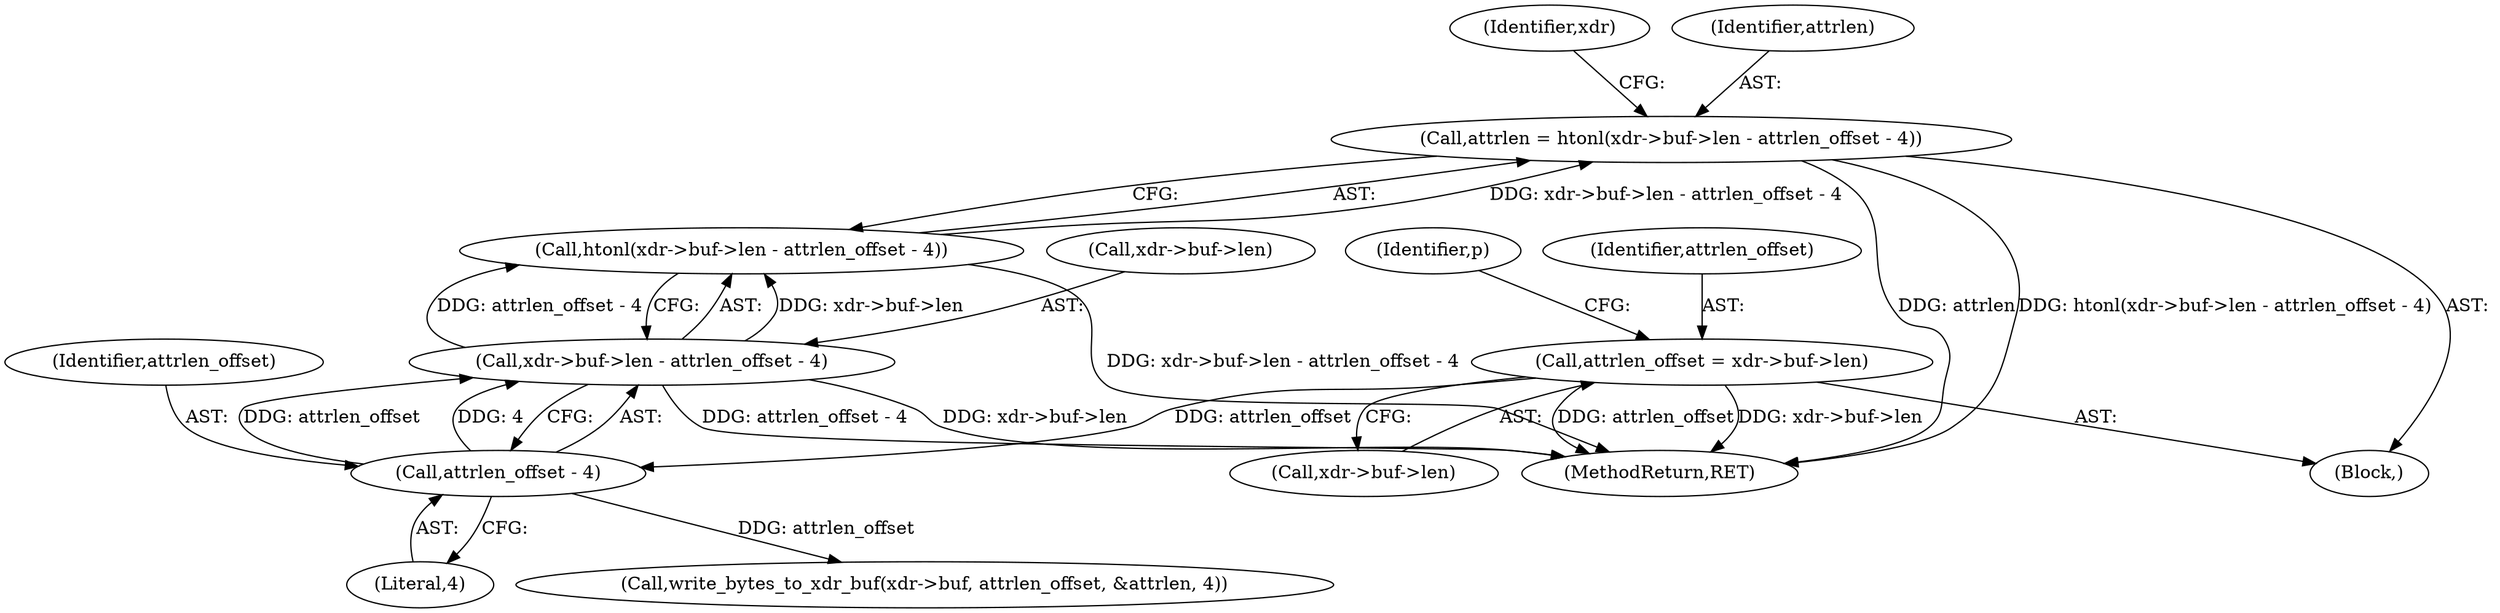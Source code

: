 digraph "0_linux_c70422f760c120480fee4de6c38804c72aa26bc1_12@integer" {
"1001878" [label="(Call,attrlen = htonl(xdr->buf->len - attrlen_offset - 4))"];
"1001880" [label="(Call,htonl(xdr->buf->len - attrlen_offset - 4))"];
"1001881" [label="(Call,xdr->buf->len - attrlen_offset - 4)"];
"1001887" [label="(Call,attrlen_offset - 4)"];
"1000397" [label="(Call,attrlen_offset = xdr->buf->len)"];
"1001889" [label="(Literal,4)"];
"1001888" [label="(Identifier,attrlen_offset)"];
"1001887" [label="(Call,attrlen_offset - 4)"];
"1000405" [label="(Identifier,p)"];
"1001878" [label="(Call,attrlen = htonl(xdr->buf->len - attrlen_offset - 4))"];
"1000110" [label="(Block,)"];
"1001882" [label="(Call,xdr->buf->len)"];
"1001892" [label="(Identifier,xdr)"];
"1001880" [label="(Call,htonl(xdr->buf->len - attrlen_offset - 4))"];
"1001881" [label="(Call,xdr->buf->len - attrlen_offset - 4)"];
"1001879" [label="(Identifier,attrlen)"];
"1000397" [label="(Call,attrlen_offset = xdr->buf->len)"];
"1000398" [label="(Identifier,attrlen_offset)"];
"1001890" [label="(Call,write_bytes_to_xdr_buf(xdr->buf, attrlen_offset, &attrlen, 4))"];
"1001934" [label="(MethodReturn,RET)"];
"1000399" [label="(Call,xdr->buf->len)"];
"1001878" -> "1000110"  [label="AST: "];
"1001878" -> "1001880"  [label="CFG: "];
"1001879" -> "1001878"  [label="AST: "];
"1001880" -> "1001878"  [label="AST: "];
"1001892" -> "1001878"  [label="CFG: "];
"1001878" -> "1001934"  [label="DDG: attrlen"];
"1001878" -> "1001934"  [label="DDG: htonl(xdr->buf->len - attrlen_offset - 4)"];
"1001880" -> "1001878"  [label="DDG: xdr->buf->len - attrlen_offset - 4"];
"1001880" -> "1001881"  [label="CFG: "];
"1001881" -> "1001880"  [label="AST: "];
"1001880" -> "1001934"  [label="DDG: xdr->buf->len - attrlen_offset - 4"];
"1001881" -> "1001880"  [label="DDG: xdr->buf->len"];
"1001881" -> "1001880"  [label="DDG: attrlen_offset - 4"];
"1001881" -> "1001887"  [label="CFG: "];
"1001882" -> "1001881"  [label="AST: "];
"1001887" -> "1001881"  [label="AST: "];
"1001881" -> "1001934"  [label="DDG: xdr->buf->len"];
"1001881" -> "1001934"  [label="DDG: attrlen_offset - 4"];
"1001887" -> "1001881"  [label="DDG: attrlen_offset"];
"1001887" -> "1001881"  [label="DDG: 4"];
"1001887" -> "1001889"  [label="CFG: "];
"1001888" -> "1001887"  [label="AST: "];
"1001889" -> "1001887"  [label="AST: "];
"1000397" -> "1001887"  [label="DDG: attrlen_offset"];
"1001887" -> "1001890"  [label="DDG: attrlen_offset"];
"1000397" -> "1000110"  [label="AST: "];
"1000397" -> "1000399"  [label="CFG: "];
"1000398" -> "1000397"  [label="AST: "];
"1000399" -> "1000397"  [label="AST: "];
"1000405" -> "1000397"  [label="CFG: "];
"1000397" -> "1001934"  [label="DDG: attrlen_offset"];
"1000397" -> "1001934"  [label="DDG: xdr->buf->len"];
}
